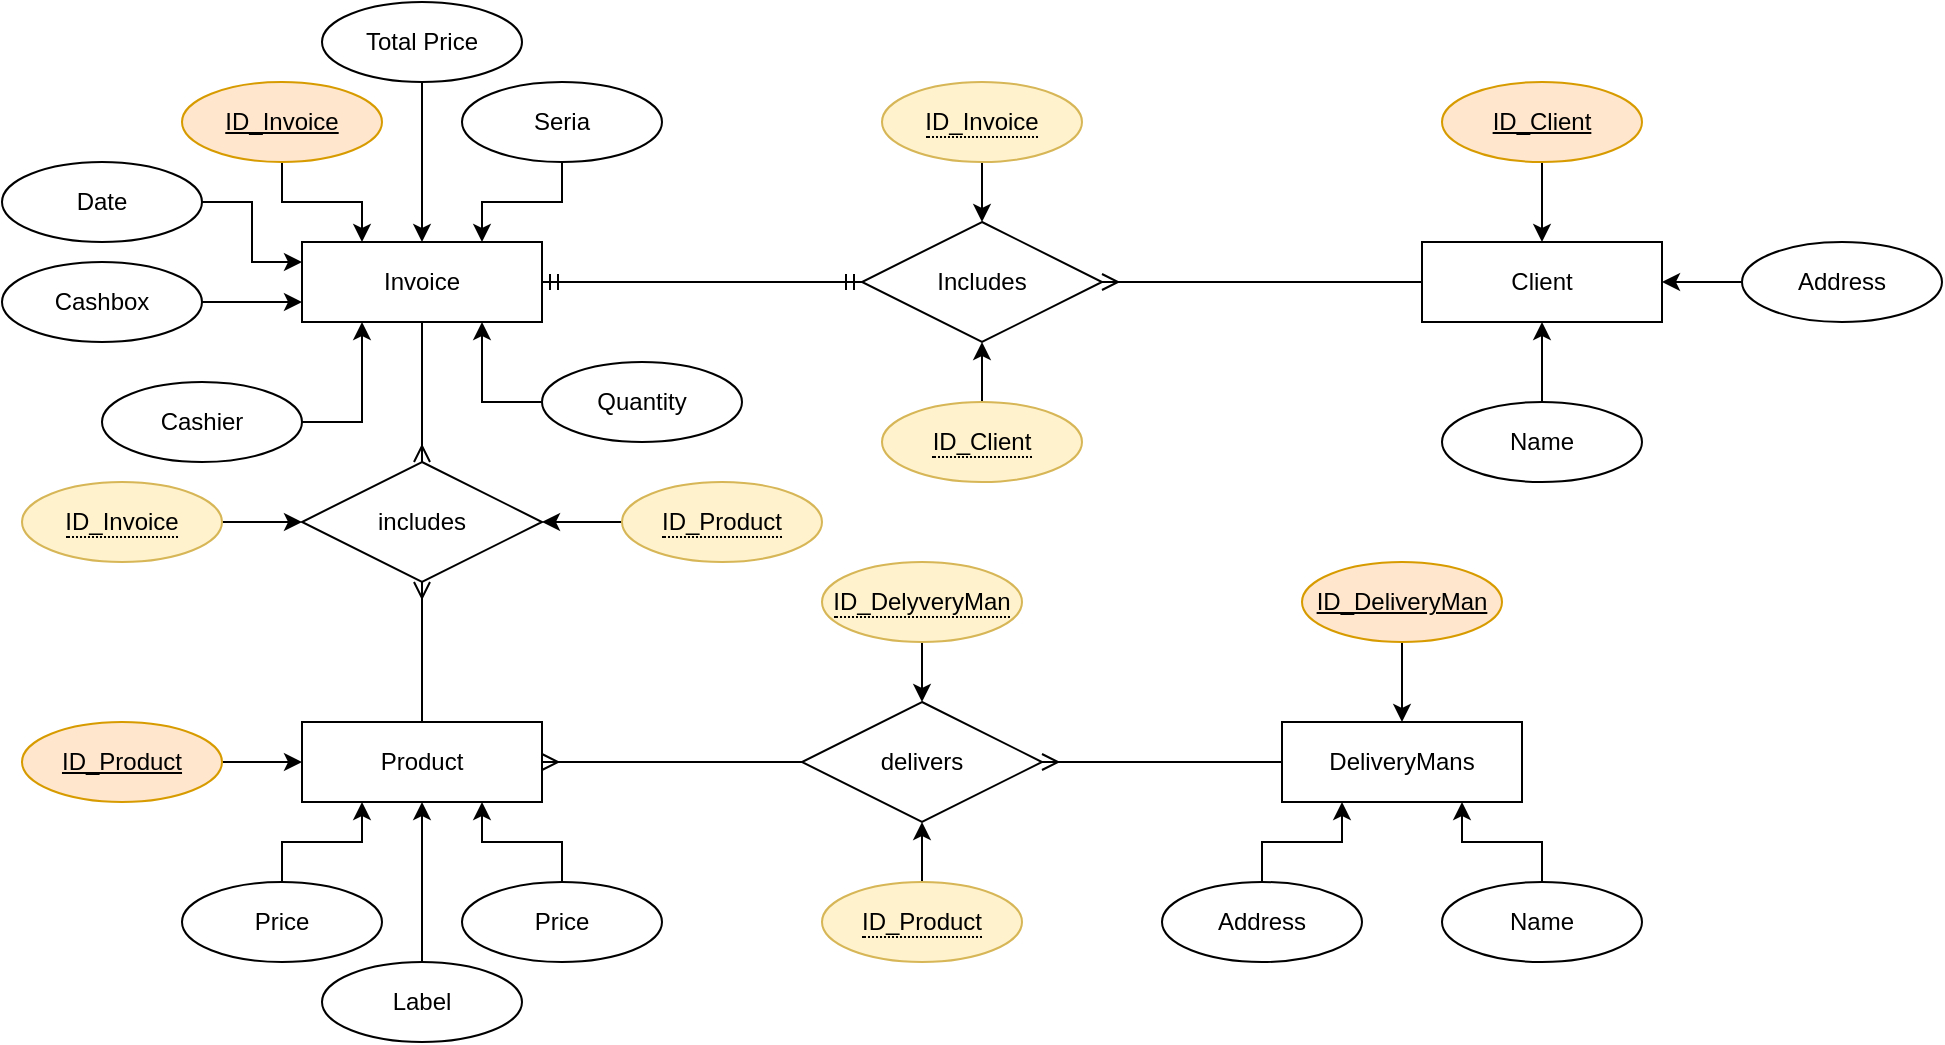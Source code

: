 <mxfile version="14.6.12" type="device"><diagram id="cFqZF8Hk4zlAsc1sGM-s" name="Page-1"><mxGraphModel dx="1185" dy="658" grid="1" gridSize="10" guides="1" tooltips="1" connect="1" arrows="1" fold="1" page="1" pageScale="1" pageWidth="827" pageHeight="1169" math="0" shadow="0"><root><mxCell id="0"/><mxCell id="1" parent="0"/><mxCell id="Bi88el9z1WAx7m6ozibA-5" value="Invoice" style="whiteSpace=wrap;html=1;align=center;" vertex="1" parent="1"><mxGeometry x="190" y="160" width="120" height="40" as="geometry"/></mxCell><mxCell id="Bi88el9z1WAx7m6ozibA-6" value="Client" style="whiteSpace=wrap;html=1;align=center;" vertex="1" parent="1"><mxGeometry x="750" y="160" width="120" height="40" as="geometry"/></mxCell><mxCell id="Bi88el9z1WAx7m6ozibA-7" value="Product" style="whiteSpace=wrap;html=1;align=center;" vertex="1" parent="1"><mxGeometry x="190" y="400" width="120" height="40" as="geometry"/></mxCell><mxCell id="Bi88el9z1WAx7m6ozibA-8" value="Includes" style="shape=rhombus;perimeter=rhombusPerimeter;whiteSpace=wrap;html=1;align=center;" vertex="1" parent="1"><mxGeometry x="470" y="150" width="120" height="60" as="geometry"/></mxCell><mxCell id="Bi88el9z1WAx7m6ozibA-9" value="includes" style="shape=rhombus;perimeter=rhombusPerimeter;whiteSpace=wrap;html=1;align=center;" vertex="1" parent="1"><mxGeometry x="190" y="270" width="120" height="60" as="geometry"/></mxCell><mxCell id="Bi88el9z1WAx7m6ozibA-10" value="" style="fontSize=12;html=1;endArrow=ERmany;entryX=0.5;entryY=1;entryDx=0;entryDy=0;exitX=0.5;exitY=0;exitDx=0;exitDy=0;" edge="1" parent="1" source="Bi88el9z1WAx7m6ozibA-7" target="Bi88el9z1WAx7m6ozibA-9"><mxGeometry width="100" height="100" relative="1" as="geometry"><mxPoint x="210" y="580" as="sourcePoint"/><mxPoint x="310" y="510" as="targetPoint"/></mxGeometry></mxCell><mxCell id="Bi88el9z1WAx7m6ozibA-11" value="" style="fontSize=12;html=1;endArrow=ERmany;entryX=0.5;entryY=0;entryDx=0;entryDy=0;exitX=0.5;exitY=1;exitDx=0;exitDy=0;" edge="1" parent="1" source="Bi88el9z1WAx7m6ozibA-5" target="Bi88el9z1WAx7m6ozibA-9"><mxGeometry width="100" height="100" relative="1" as="geometry"><mxPoint x="260" y="410" as="sourcePoint"/><mxPoint x="260" y="340" as="targetPoint"/></mxGeometry></mxCell><mxCell id="Bi88el9z1WAx7m6ozibA-12" value="" style="edgeStyle=entityRelationEdgeStyle;fontSize=12;html=1;endArrow=ERmany;entryX=1;entryY=0.5;entryDx=0;entryDy=0;exitX=0;exitY=0.5;exitDx=0;exitDy=0;" edge="1" parent="1" source="Bi88el9z1WAx7m6ozibA-6" target="Bi88el9z1WAx7m6ozibA-8"><mxGeometry width="100" height="100" relative="1" as="geometry"><mxPoint x="530" y="410" as="sourcePoint"/><mxPoint x="630" y="310" as="targetPoint"/></mxGeometry></mxCell><mxCell id="Bi88el9z1WAx7m6ozibA-13" value="" style="edgeStyle=entityRelationEdgeStyle;fontSize=12;html=1;endArrow=ERmandOne;startArrow=ERmandOne;entryX=0;entryY=0.5;entryDx=0;entryDy=0;exitX=1;exitY=0.5;exitDx=0;exitDy=0;" edge="1" parent="1" source="Bi88el9z1WAx7m6ozibA-5" target="Bi88el9z1WAx7m6ozibA-8"><mxGeometry width="100" height="100" relative="1" as="geometry"><mxPoint x="420" y="430" as="sourcePoint"/><mxPoint x="520" y="330" as="targetPoint"/></mxGeometry></mxCell><mxCell id="Bi88el9z1WAx7m6ozibA-14" style="edgeStyle=none;rounded=0;orthogonalLoop=1;jettySize=auto;html=1;exitX=0.5;exitY=1;exitDx=0;exitDy=0;entryX=0.5;entryY=0;entryDx=0;entryDy=0;" edge="1" parent="1" source="Bi88el9z1WAx7m6ozibA-15" target="Bi88el9z1WAx7m6ozibA-6"><mxGeometry relative="1" as="geometry"/></mxCell><mxCell id="Bi88el9z1WAx7m6ozibA-15" value="ID_Client" style="ellipse;whiteSpace=wrap;html=1;align=center;fontStyle=4;fillColor=#ffe6cc;strokeColor=#d79b00;" vertex="1" parent="1"><mxGeometry x="760" y="80" width="100" height="40" as="geometry"/></mxCell><mxCell id="Bi88el9z1WAx7m6ozibA-16" style="edgeStyle=none;rounded=0;orthogonalLoop=1;jettySize=auto;html=1;exitX=0.5;exitY=0;exitDx=0;exitDy=0;entryX=0.5;entryY=1;entryDx=0;entryDy=0;" edge="1" parent="1" source="Bi88el9z1WAx7m6ozibA-17" target="Bi88el9z1WAx7m6ozibA-6"><mxGeometry relative="1" as="geometry"/></mxCell><mxCell id="Bi88el9z1WAx7m6ozibA-17" value="Name" style="ellipse;whiteSpace=wrap;html=1;align=center;" vertex="1" parent="1"><mxGeometry x="760" y="240" width="100" height="40" as="geometry"/></mxCell><mxCell id="Bi88el9z1WAx7m6ozibA-18" style="edgeStyle=none;rounded=0;orthogonalLoop=1;jettySize=auto;html=1;exitX=0;exitY=0.5;exitDx=0;exitDy=0;entryX=1;entryY=0.5;entryDx=0;entryDy=0;" edge="1" parent="1" source="Bi88el9z1WAx7m6ozibA-19" target="Bi88el9z1WAx7m6ozibA-6"><mxGeometry relative="1" as="geometry"/></mxCell><mxCell id="Bi88el9z1WAx7m6ozibA-19" value="Address" style="ellipse;whiteSpace=wrap;html=1;align=center;" vertex="1" parent="1"><mxGeometry x="910" y="160" width="100" height="40" as="geometry"/></mxCell><mxCell id="Bi88el9z1WAx7m6ozibA-20" style="edgeStyle=orthogonalEdgeStyle;rounded=0;orthogonalLoop=1;jettySize=auto;html=1;entryX=0.75;entryY=0;entryDx=0;entryDy=0;" edge="1" parent="1" source="Bi88el9z1WAx7m6ozibA-21" target="Bi88el9z1WAx7m6ozibA-5"><mxGeometry relative="1" as="geometry"/></mxCell><mxCell id="Bi88el9z1WAx7m6ozibA-21" value="Seria" style="ellipse;whiteSpace=wrap;html=1;align=center;" vertex="1" parent="1"><mxGeometry x="270" y="80" width="100" height="40" as="geometry"/></mxCell><mxCell id="Bi88el9z1WAx7m6ozibA-22" style="edgeStyle=orthogonalEdgeStyle;rounded=0;orthogonalLoop=1;jettySize=auto;html=1;entryX=0.25;entryY=0;entryDx=0;entryDy=0;elbow=vertical;" edge="1" parent="1" source="Bi88el9z1WAx7m6ozibA-23" target="Bi88el9z1WAx7m6ozibA-5"><mxGeometry relative="1" as="geometry"/></mxCell><mxCell id="Bi88el9z1WAx7m6ozibA-23" value="ID_Invoice" style="ellipse;whiteSpace=wrap;html=1;align=center;fontStyle=4;fillColor=#ffe6cc;strokeColor=#d79b00;" vertex="1" parent="1"><mxGeometry x="130" y="80" width="100" height="40" as="geometry"/></mxCell><mxCell id="Bi88el9z1WAx7m6ozibA-24" style="edgeStyle=orthogonalEdgeStyle;rounded=0;orthogonalLoop=1;jettySize=auto;html=1;entryX=0;entryY=0.25;entryDx=0;entryDy=0;" edge="1" parent="1" source="Bi88el9z1WAx7m6ozibA-25" target="Bi88el9z1WAx7m6ozibA-5"><mxGeometry relative="1" as="geometry"/></mxCell><mxCell id="Bi88el9z1WAx7m6ozibA-25" value="Date" style="ellipse;whiteSpace=wrap;html=1;align=center;" vertex="1" parent="1"><mxGeometry x="40" y="120" width="100" height="40" as="geometry"/></mxCell><mxCell id="Bi88el9z1WAx7m6ozibA-26" style="edgeStyle=orthogonalEdgeStyle;rounded=0;orthogonalLoop=1;jettySize=auto;html=1;exitX=1;exitY=0.5;exitDx=0;exitDy=0;entryX=0.25;entryY=1;entryDx=0;entryDy=0;" edge="1" parent="1" source="Bi88el9z1WAx7m6ozibA-27" target="Bi88el9z1WAx7m6ozibA-5"><mxGeometry relative="1" as="geometry"/></mxCell><mxCell id="Bi88el9z1WAx7m6ozibA-27" value="Cashier" style="ellipse;whiteSpace=wrap;html=1;align=center;" vertex="1" parent="1"><mxGeometry x="90" y="230" width="100" height="40" as="geometry"/></mxCell><mxCell id="Bi88el9z1WAx7m6ozibA-28" style="edgeStyle=orthogonalEdgeStyle;rounded=0;orthogonalLoop=1;jettySize=auto;html=1;exitX=1;exitY=0.5;exitDx=0;exitDy=0;entryX=0;entryY=0.5;entryDx=0;entryDy=0;" edge="1" parent="1" source="Bi88el9z1WAx7m6ozibA-29" target="Bi88el9z1WAx7m6ozibA-7"><mxGeometry relative="1" as="geometry"/></mxCell><mxCell id="Bi88el9z1WAx7m6ozibA-29" value="ID_Product" style="ellipse;whiteSpace=wrap;html=1;align=center;fontStyle=4;fillColor=#ffe6cc;strokeColor=#d79b00;" vertex="1" parent="1"><mxGeometry x="50" y="400" width="100" height="40" as="geometry"/></mxCell><mxCell id="Bi88el9z1WAx7m6ozibA-30" style="edgeStyle=orthogonalEdgeStyle;rounded=0;orthogonalLoop=1;jettySize=auto;html=1;entryX=0.5;entryY=0;entryDx=0;entryDy=0;" edge="1" parent="1" source="Bi88el9z1WAx7m6ozibA-31" target="Bi88el9z1WAx7m6ozibA-5"><mxGeometry relative="1" as="geometry"/></mxCell><mxCell id="Bi88el9z1WAx7m6ozibA-31" value="Total Price" style="ellipse;whiteSpace=wrap;html=1;align=center;" vertex="1" parent="1"><mxGeometry x="200" y="40" width="100" height="40" as="geometry"/></mxCell><mxCell id="Bi88el9z1WAx7m6ozibA-50" style="edgeStyle=orthogonalEdgeStyle;rounded=0;orthogonalLoop=1;jettySize=auto;html=1;entryX=0.5;entryY=1;entryDx=0;entryDy=0;" edge="1" parent="1" source="Bi88el9z1WAx7m6ozibA-33" target="Bi88el9z1WAx7m6ozibA-7"><mxGeometry relative="1" as="geometry"/></mxCell><mxCell id="Bi88el9z1WAx7m6ozibA-33" value="Label" style="ellipse;whiteSpace=wrap;html=1;align=center;" vertex="1" parent="1"><mxGeometry x="200" y="520" width="100" height="40" as="geometry"/></mxCell><mxCell id="Bi88el9z1WAx7m6ozibA-34" style="edgeStyle=orthogonalEdgeStyle;rounded=0;orthogonalLoop=1;jettySize=auto;html=1;exitX=0.5;exitY=0;exitDx=0;exitDy=0;entryX=0.75;entryY=1;entryDx=0;entryDy=0;" edge="1" parent="1" source="Bi88el9z1WAx7m6ozibA-35" target="Bi88el9z1WAx7m6ozibA-7"><mxGeometry relative="1" as="geometry"/></mxCell><mxCell id="Bi88el9z1WAx7m6ozibA-35" value="Price" style="ellipse;whiteSpace=wrap;html=1;align=center;" vertex="1" parent="1"><mxGeometry x="270" y="480" width="100" height="40" as="geometry"/></mxCell><mxCell id="Bi88el9z1WAx7m6ozibA-36" style="edgeStyle=orthogonalEdgeStyle;rounded=0;orthogonalLoop=1;jettySize=auto;html=1;exitX=0.5;exitY=0;exitDx=0;exitDy=0;entryX=0.25;entryY=1;entryDx=0;entryDy=0;" edge="1" parent="1" source="Bi88el9z1WAx7m6ozibA-37" target="Bi88el9z1WAx7m6ozibA-7"><mxGeometry relative="1" as="geometry"/></mxCell><mxCell id="Bi88el9z1WAx7m6ozibA-37" value="Price" style="ellipse;whiteSpace=wrap;html=1;align=center;" vertex="1" parent="1"><mxGeometry x="130" y="480" width="100" height="40" as="geometry"/></mxCell><mxCell id="Bi88el9z1WAx7m6ozibA-38" style="edgeStyle=orthogonalEdgeStyle;rounded=0;orthogonalLoop=1;jettySize=auto;html=1;exitX=1;exitY=0.5;exitDx=0;exitDy=0;entryX=0;entryY=0.5;entryDx=0;entryDy=0;" edge="1" parent="1" source="Bi88el9z1WAx7m6ozibA-39" target="Bi88el9z1WAx7m6ozibA-9"><mxGeometry relative="1" as="geometry"/></mxCell><mxCell id="Bi88el9z1WAx7m6ozibA-39" value="&lt;span style=&quot;border-bottom: 1px dotted&quot;&gt;ID_Invoice&lt;/span&gt;" style="ellipse;whiteSpace=wrap;html=1;align=center;fillColor=#fff2cc;strokeColor=#d6b656;" vertex="1" parent="1"><mxGeometry x="50" y="280" width="100" height="40" as="geometry"/></mxCell><mxCell id="Bi88el9z1WAx7m6ozibA-40" style="edgeStyle=orthogonalEdgeStyle;rounded=0;orthogonalLoop=1;jettySize=auto;html=1;entryX=1;entryY=0.5;entryDx=0;entryDy=0;" edge="1" parent="1" source="Bi88el9z1WAx7m6ozibA-41" target="Bi88el9z1WAx7m6ozibA-9"><mxGeometry relative="1" as="geometry"/></mxCell><mxCell id="Bi88el9z1WAx7m6ozibA-41" value="&lt;span style=&quot;border-bottom: 1px dotted&quot;&gt;ID_Product&lt;/span&gt;" style="ellipse;whiteSpace=wrap;html=1;align=center;fillColor=#fff2cc;strokeColor=#d6b656;" vertex="1" parent="1"><mxGeometry x="350" y="280" width="100" height="40" as="geometry"/></mxCell><mxCell id="Bi88el9z1WAx7m6ozibA-42" style="edgeStyle=orthogonalEdgeStyle;rounded=0;orthogonalLoop=1;jettySize=auto;html=1;exitX=0;exitY=0.5;exitDx=0;exitDy=0;entryX=0.75;entryY=1;entryDx=0;entryDy=0;" edge="1" parent="1" source="Bi88el9z1WAx7m6ozibA-43" target="Bi88el9z1WAx7m6ozibA-5"><mxGeometry relative="1" as="geometry"/></mxCell><mxCell id="Bi88el9z1WAx7m6ozibA-43" value="Quantity" style="ellipse;whiteSpace=wrap;html=1;align=center;" vertex="1" parent="1"><mxGeometry x="310" y="220" width="100" height="40" as="geometry"/></mxCell><mxCell id="Bi88el9z1WAx7m6ozibA-44" style="edgeStyle=orthogonalEdgeStyle;rounded=0;orthogonalLoop=1;jettySize=auto;html=1;entryX=0.5;entryY=0;entryDx=0;entryDy=0;" edge="1" parent="1" source="Bi88el9z1WAx7m6ozibA-45" target="Bi88el9z1WAx7m6ozibA-8"><mxGeometry relative="1" as="geometry"/></mxCell><mxCell id="Bi88el9z1WAx7m6ozibA-45" value="&lt;span style=&quot;border-bottom: 1px dotted&quot;&gt;ID_Invoice&lt;/span&gt;" style="ellipse;whiteSpace=wrap;html=1;align=center;fillColor=#fff2cc;strokeColor=#d6b656;" vertex="1" parent="1"><mxGeometry x="480" y="80" width="100" height="40" as="geometry"/></mxCell><mxCell id="Bi88el9z1WAx7m6ozibA-46" style="edgeStyle=orthogonalEdgeStyle;rounded=0;orthogonalLoop=1;jettySize=auto;html=1;entryX=0.5;entryY=1;entryDx=0;entryDy=0;" edge="1" parent="1" source="Bi88el9z1WAx7m6ozibA-47" target="Bi88el9z1WAx7m6ozibA-8"><mxGeometry relative="1" as="geometry"/></mxCell><mxCell id="Bi88el9z1WAx7m6ozibA-47" value="&lt;span style=&quot;border-bottom: 1px dotted&quot;&gt;ID_Client&lt;/span&gt;" style="ellipse;whiteSpace=wrap;html=1;align=center;fillColor=#fff2cc;strokeColor=#d6b656;" vertex="1" parent="1"><mxGeometry x="480" y="240" width="100" height="40" as="geometry"/></mxCell><mxCell id="Bi88el9z1WAx7m6ozibA-48" style="edgeStyle=orthogonalEdgeStyle;rounded=0;orthogonalLoop=1;jettySize=auto;html=1;exitX=1;exitY=0.5;exitDx=0;exitDy=0;entryX=0;entryY=0.75;entryDx=0;entryDy=0;" edge="1" parent="1" source="Bi88el9z1WAx7m6ozibA-49" target="Bi88el9z1WAx7m6ozibA-5"><mxGeometry relative="1" as="geometry"/></mxCell><mxCell id="Bi88el9z1WAx7m6ozibA-49" value="Cashbox" style="ellipse;whiteSpace=wrap;html=1;align=center;" vertex="1" parent="1"><mxGeometry x="40" y="170" width="100" height="40" as="geometry"/></mxCell><mxCell id="Bi88el9z1WAx7m6ozibA-51" value="delivers" style="shape=rhombus;perimeter=rhombusPerimeter;whiteSpace=wrap;html=1;align=center;" vertex="1" parent="1"><mxGeometry x="440" y="390" width="120" height="60" as="geometry"/></mxCell><mxCell id="Bi88el9z1WAx7m6ozibA-52" value="DeliveryMans" style="whiteSpace=wrap;html=1;align=center;" vertex="1" parent="1"><mxGeometry x="680" y="400" width="120" height="40" as="geometry"/></mxCell><mxCell id="Bi88el9z1WAx7m6ozibA-55" style="edgeStyle=orthogonalEdgeStyle;rounded=0;orthogonalLoop=1;jettySize=auto;html=1;entryX=0.5;entryY=1;entryDx=0;entryDy=0;" edge="1" parent="1" source="Bi88el9z1WAx7m6ozibA-54" target="Bi88el9z1WAx7m6ozibA-51"><mxGeometry relative="1" as="geometry"/></mxCell><mxCell id="Bi88el9z1WAx7m6ozibA-54" value="&lt;span style=&quot;border-bottom: 1px dotted&quot;&gt;ID_Product&lt;/span&gt;" style="ellipse;whiteSpace=wrap;html=1;align=center;fillColor=#fff2cc;strokeColor=#d6b656;" vertex="1" parent="1"><mxGeometry x="450" y="480" width="100" height="40" as="geometry"/></mxCell><mxCell id="Bi88el9z1WAx7m6ozibA-58" style="edgeStyle=orthogonalEdgeStyle;rounded=0;orthogonalLoop=1;jettySize=auto;html=1;entryX=0.5;entryY=0;entryDx=0;entryDy=0;" edge="1" parent="1" source="Bi88el9z1WAx7m6ozibA-56" target="Bi88el9z1WAx7m6ozibA-51"><mxGeometry relative="1" as="geometry"/></mxCell><mxCell id="Bi88el9z1WAx7m6ozibA-56" value="&lt;span style=&quot;border-bottom: 1px dotted&quot;&gt;ID_DelyveryMan&lt;/span&gt;" style="ellipse;whiteSpace=wrap;html=1;align=center;fillColor=#fff2cc;strokeColor=#d6b656;" vertex="1" parent="1"><mxGeometry x="450" y="320" width="100" height="40" as="geometry"/></mxCell><mxCell id="Bi88el9z1WAx7m6ozibA-65" style="edgeStyle=orthogonalEdgeStyle;rounded=0;orthogonalLoop=1;jettySize=auto;html=1;entryX=0.5;entryY=0;entryDx=0;entryDy=0;" edge="1" parent="1" source="Bi88el9z1WAx7m6ozibA-57" target="Bi88el9z1WAx7m6ozibA-52"><mxGeometry relative="1" as="geometry"/></mxCell><mxCell id="Bi88el9z1WAx7m6ozibA-57" value="ID_DeliveryMan" style="ellipse;whiteSpace=wrap;html=1;align=center;fontStyle=4;fillColor=#ffe6cc;strokeColor=#d79b00;" vertex="1" parent="1"><mxGeometry x="690" y="320" width="100" height="40" as="geometry"/></mxCell><mxCell id="Bi88el9z1WAx7m6ozibA-59" value="" style="fontSize=12;html=1;endArrow=ERmany;entryX=1;entryY=0.5;entryDx=0;entryDy=0;exitX=0;exitY=0.5;exitDx=0;exitDy=0;" edge="1" parent="1" source="Bi88el9z1WAx7m6ozibA-51" target="Bi88el9z1WAx7m6ozibA-7"><mxGeometry width="100" height="100" relative="1" as="geometry"><mxPoint x="370" y="470" as="sourcePoint"/><mxPoint x="370" y="400" as="targetPoint"/></mxGeometry></mxCell><mxCell id="Bi88el9z1WAx7m6ozibA-60" value="" style="fontSize=12;html=1;endArrow=ERmany;entryX=1;entryY=0.5;entryDx=0;entryDy=0;exitX=0;exitY=0.5;exitDx=0;exitDy=0;" edge="1" parent="1" source="Bi88el9z1WAx7m6ozibA-52" target="Bi88el9z1WAx7m6ozibA-51"><mxGeometry width="100" height="100" relative="1" as="geometry"><mxPoint x="710" y="450" as="sourcePoint"/><mxPoint x="580" y="450" as="targetPoint"/></mxGeometry></mxCell><mxCell id="Bi88el9z1WAx7m6ozibA-63" style="edgeStyle=orthogonalEdgeStyle;rounded=0;orthogonalLoop=1;jettySize=auto;html=1;entryX=0.25;entryY=1;entryDx=0;entryDy=0;" edge="1" parent="1" source="Bi88el9z1WAx7m6ozibA-61" target="Bi88el9z1WAx7m6ozibA-52"><mxGeometry relative="1" as="geometry"/></mxCell><mxCell id="Bi88el9z1WAx7m6ozibA-61" value="Address" style="ellipse;whiteSpace=wrap;html=1;align=center;" vertex="1" parent="1"><mxGeometry x="620" y="480" width="100" height="40" as="geometry"/></mxCell><mxCell id="Bi88el9z1WAx7m6ozibA-64" style="edgeStyle=orthogonalEdgeStyle;rounded=0;orthogonalLoop=1;jettySize=auto;html=1;entryX=0.75;entryY=1;entryDx=0;entryDy=0;" edge="1" parent="1" source="Bi88el9z1WAx7m6ozibA-62" target="Bi88el9z1WAx7m6ozibA-52"><mxGeometry relative="1" as="geometry"/></mxCell><mxCell id="Bi88el9z1WAx7m6ozibA-62" value="Name" style="ellipse;whiteSpace=wrap;html=1;align=center;" vertex="1" parent="1"><mxGeometry x="760" y="480" width="100" height="40" as="geometry"/></mxCell></root></mxGraphModel></diagram></mxfile>
